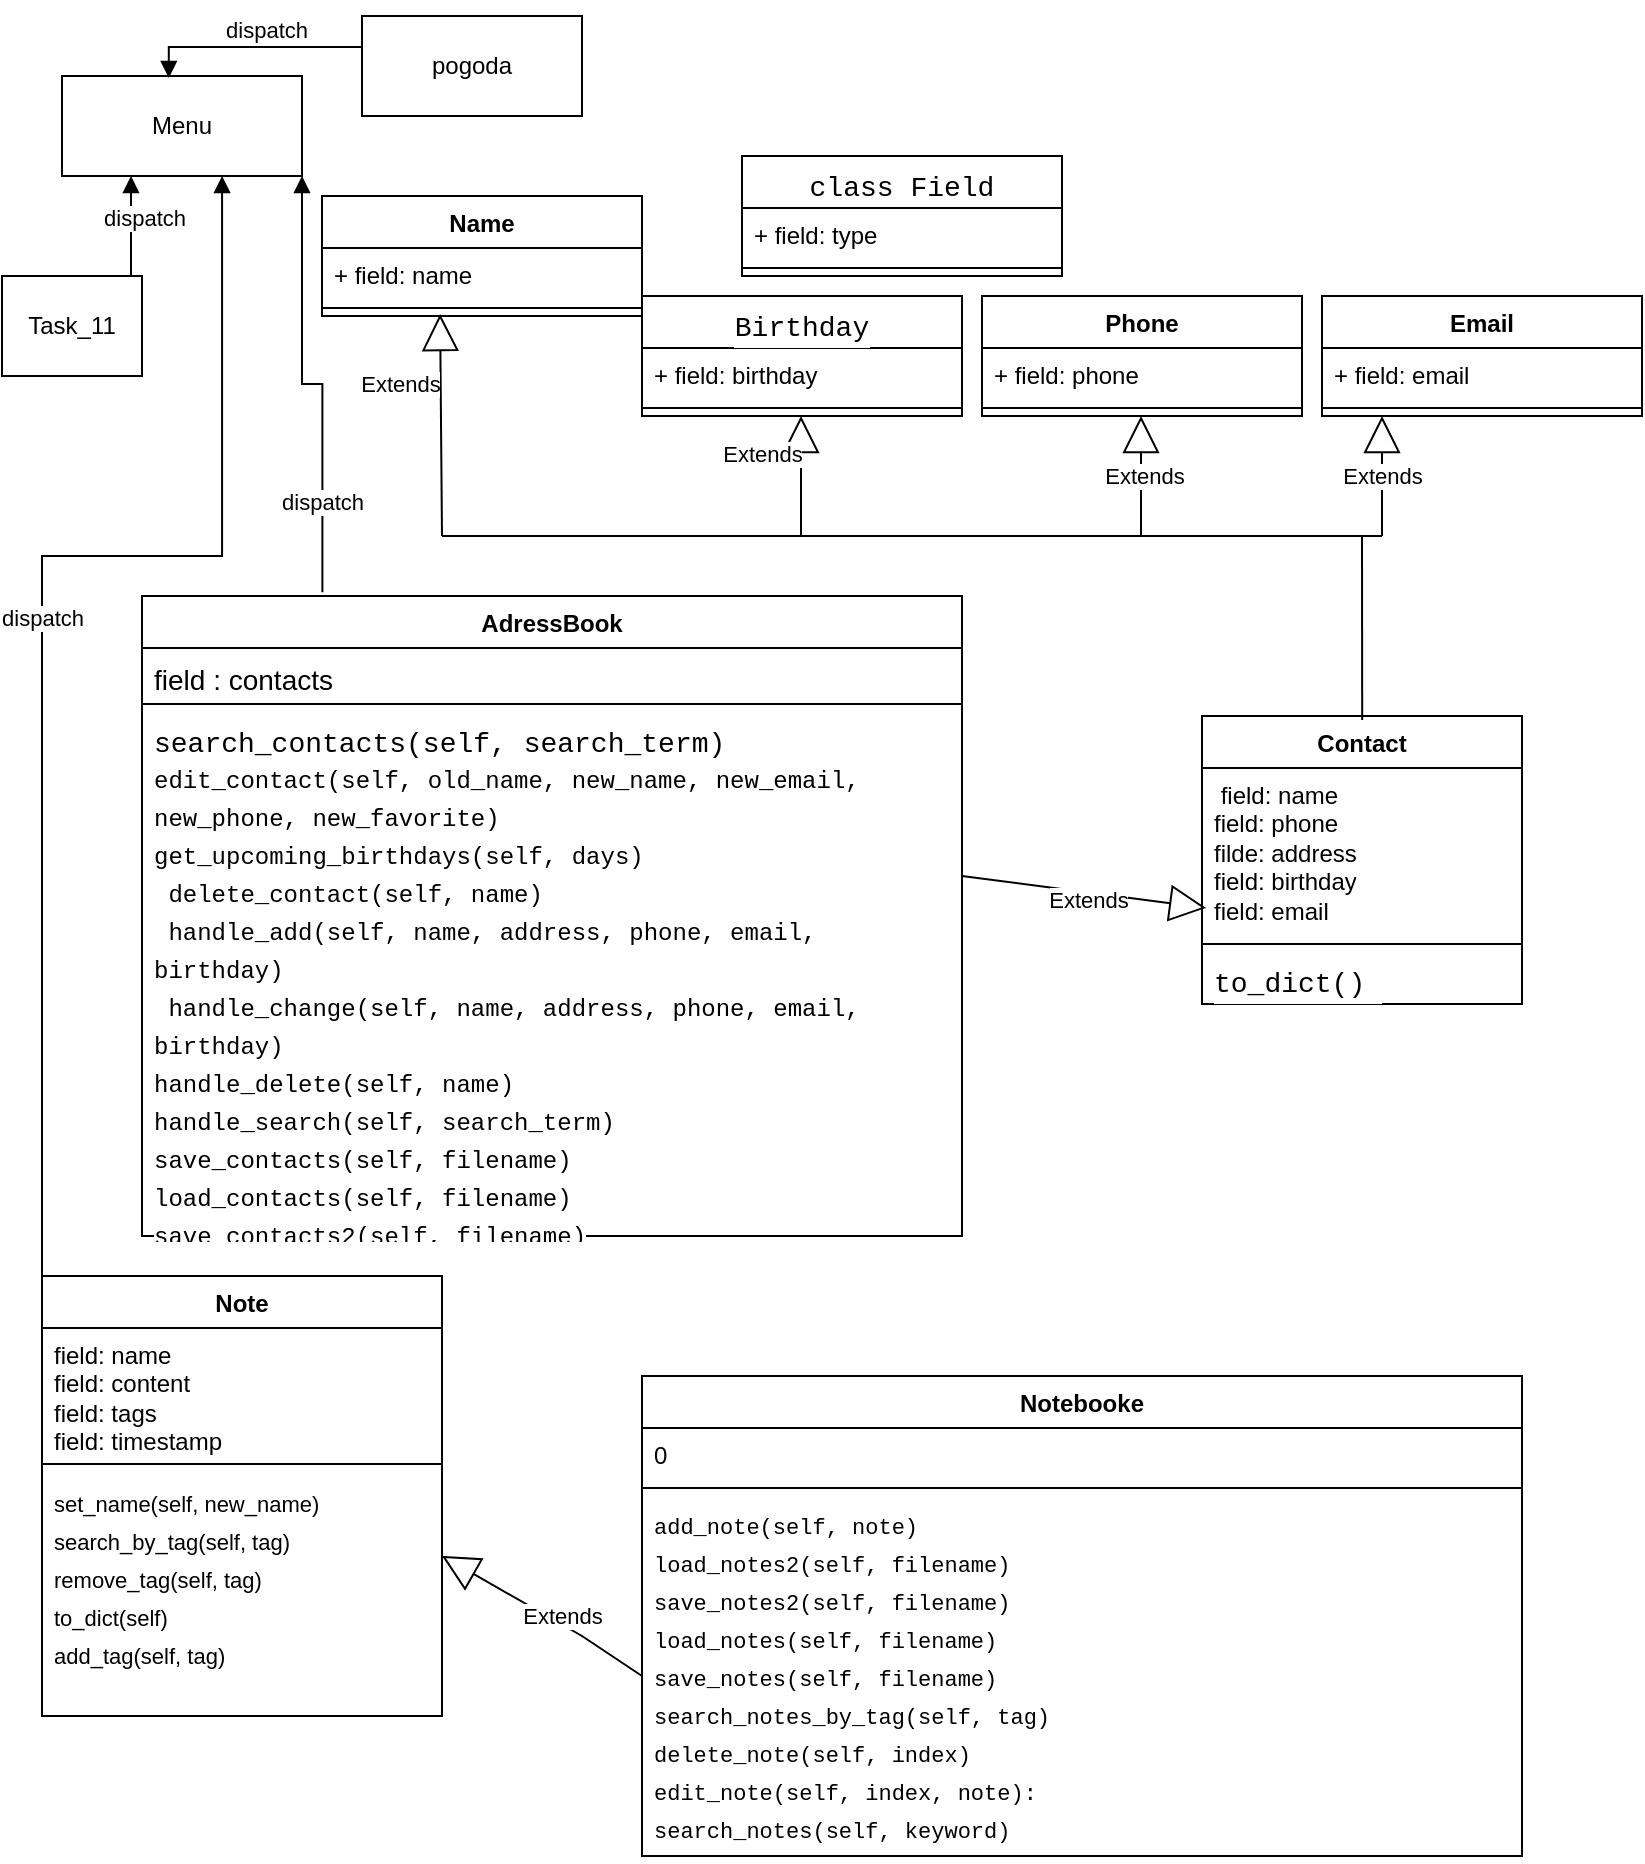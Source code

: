 <mxfile version="21.6.5" type="device">
  <diagram id="C5RBs43oDa-KdzZeNtuy" name="Page-1">
    <mxGraphModel dx="1434" dy="764" grid="1" gridSize="10" guides="1" tooltips="1" connect="1" arrows="1" fold="1" page="1" pageScale="1" pageWidth="827" pageHeight="1169" math="0" shadow="0">
      <root>
        <mxCell id="WIyWlLk6GJQsqaUBKTNV-0" />
        <mxCell id="WIyWlLk6GJQsqaUBKTNV-1" parent="WIyWlLk6GJQsqaUBKTNV-0" />
        <mxCell id="DFwUwxRd9LHp8LGhNbKz-0" value="&lt;div style=&quot;font-family: Consolas, &amp;quot;Courier New&amp;quot;, monospace; font-weight: normal; font-size: 14px; line-height: 19px;&quot;&gt;&lt;span style=&quot;background-color: rgb(255, 255, 255);&quot;&gt;class Field&lt;/span&gt;&lt;/div&gt;" style="swimlane;fontStyle=1;align=center;verticalAlign=top;childLayout=stackLayout;horizontal=1;startSize=26;horizontalStack=0;resizeParent=1;resizeParentMax=0;resizeLast=0;collapsible=1;marginBottom=0;whiteSpace=wrap;html=1;" vertex="1" parent="WIyWlLk6GJQsqaUBKTNV-1">
          <mxGeometry x="370" y="80" width="160" height="60" as="geometry" />
        </mxCell>
        <mxCell id="DFwUwxRd9LHp8LGhNbKz-1" value="+ field: type" style="text;strokeColor=none;fillColor=none;align=left;verticalAlign=top;spacingLeft=4;spacingRight=4;overflow=hidden;rotatable=0;points=[[0,0.5],[1,0.5]];portConstraint=eastwest;whiteSpace=wrap;html=1;" vertex="1" parent="DFwUwxRd9LHp8LGhNbKz-0">
          <mxGeometry y="26" width="160" height="26" as="geometry" />
        </mxCell>
        <mxCell id="DFwUwxRd9LHp8LGhNbKz-2" value="" style="line;strokeWidth=1;fillColor=none;align=left;verticalAlign=middle;spacingTop=-1;spacingLeft=3;spacingRight=3;rotatable=0;labelPosition=right;points=[];portConstraint=eastwest;strokeColor=inherit;" vertex="1" parent="DFwUwxRd9LHp8LGhNbKz-0">
          <mxGeometry y="52" width="160" height="8" as="geometry" />
        </mxCell>
        <mxCell id="DFwUwxRd9LHp8LGhNbKz-4" value="&lt;div style=&quot;font-family: Consolas, &amp;quot;Courier New&amp;quot;, monospace; font-weight: normal; font-size: 14px; line-height: 19px;&quot;&gt;Birthday&lt;/div&gt;" style="swimlane;fontStyle=1;align=center;verticalAlign=top;childLayout=stackLayout;horizontal=1;startSize=26;horizontalStack=0;resizeParent=1;resizeParentMax=0;resizeLast=0;collapsible=1;marginBottom=0;whiteSpace=wrap;html=1;labelBackgroundColor=#FFFFFF;fontColor=#000000;" vertex="1" parent="WIyWlLk6GJQsqaUBKTNV-1">
          <mxGeometry x="320" y="150" width="160" height="60" as="geometry" />
        </mxCell>
        <mxCell id="DFwUwxRd9LHp8LGhNbKz-5" value="+ field: birthday" style="text;strokeColor=none;fillColor=none;align=left;verticalAlign=top;spacingLeft=4;spacingRight=4;overflow=hidden;rotatable=0;points=[[0,0.5],[1,0.5]];portConstraint=eastwest;whiteSpace=wrap;html=1;" vertex="1" parent="DFwUwxRd9LHp8LGhNbKz-4">
          <mxGeometry y="26" width="160" height="26" as="geometry" />
        </mxCell>
        <mxCell id="DFwUwxRd9LHp8LGhNbKz-6" value="" style="line;strokeWidth=1;fillColor=none;align=left;verticalAlign=middle;spacingTop=-1;spacingLeft=3;spacingRight=3;rotatable=0;labelPosition=right;points=[];portConstraint=eastwest;strokeColor=inherit;" vertex="1" parent="DFwUwxRd9LHp8LGhNbKz-4">
          <mxGeometry y="52" width="160" height="8" as="geometry" />
        </mxCell>
        <mxCell id="DFwUwxRd9LHp8LGhNbKz-8" value="Email" style="swimlane;fontStyle=1;align=center;verticalAlign=top;childLayout=stackLayout;horizontal=1;startSize=26;horizontalStack=0;resizeParent=1;resizeParentMax=0;resizeLast=0;collapsible=1;marginBottom=0;whiteSpace=wrap;html=1;" vertex="1" parent="WIyWlLk6GJQsqaUBKTNV-1">
          <mxGeometry x="660" y="150" width="160" height="60" as="geometry" />
        </mxCell>
        <mxCell id="DFwUwxRd9LHp8LGhNbKz-9" value="+ field: email" style="text;strokeColor=none;fillColor=none;align=left;verticalAlign=top;spacingLeft=4;spacingRight=4;overflow=hidden;rotatable=0;points=[[0,0.5],[1,0.5]];portConstraint=eastwest;whiteSpace=wrap;html=1;" vertex="1" parent="DFwUwxRd9LHp8LGhNbKz-8">
          <mxGeometry y="26" width="160" height="26" as="geometry" />
        </mxCell>
        <mxCell id="DFwUwxRd9LHp8LGhNbKz-10" value="" style="line;strokeWidth=1;fillColor=none;align=left;verticalAlign=middle;spacingTop=-1;spacingLeft=3;spacingRight=3;rotatable=0;labelPosition=right;points=[];portConstraint=eastwest;strokeColor=inherit;" vertex="1" parent="DFwUwxRd9LHp8LGhNbKz-8">
          <mxGeometry y="52" width="160" height="8" as="geometry" />
        </mxCell>
        <mxCell id="DFwUwxRd9LHp8LGhNbKz-12" value="Phone" style="swimlane;fontStyle=1;align=center;verticalAlign=top;childLayout=stackLayout;horizontal=1;startSize=26;horizontalStack=0;resizeParent=1;resizeParentMax=0;resizeLast=0;collapsible=1;marginBottom=0;whiteSpace=wrap;html=1;" vertex="1" parent="WIyWlLk6GJQsqaUBKTNV-1">
          <mxGeometry x="490" y="150" width="160" height="60" as="geometry" />
        </mxCell>
        <mxCell id="DFwUwxRd9LHp8LGhNbKz-13" value="+ field: phone" style="text;strokeColor=none;fillColor=none;align=left;verticalAlign=top;spacingLeft=4;spacingRight=4;overflow=hidden;rotatable=0;points=[[0,0.5],[1,0.5]];portConstraint=eastwest;whiteSpace=wrap;html=1;" vertex="1" parent="DFwUwxRd9LHp8LGhNbKz-12">
          <mxGeometry y="26" width="160" height="26" as="geometry" />
        </mxCell>
        <mxCell id="DFwUwxRd9LHp8LGhNbKz-14" value="" style="line;strokeWidth=1;fillColor=none;align=left;verticalAlign=middle;spacingTop=-1;spacingLeft=3;spacingRight=3;rotatable=0;labelPosition=right;points=[];portConstraint=eastwest;strokeColor=inherit;" vertex="1" parent="DFwUwxRd9LHp8LGhNbKz-12">
          <mxGeometry y="52" width="160" height="8" as="geometry" />
        </mxCell>
        <mxCell id="DFwUwxRd9LHp8LGhNbKz-16" value="Name" style="swimlane;fontStyle=1;align=center;verticalAlign=top;childLayout=stackLayout;horizontal=1;startSize=26;horizontalStack=0;resizeParent=1;resizeParentMax=0;resizeLast=0;collapsible=1;marginBottom=0;whiteSpace=wrap;html=1;" vertex="1" parent="WIyWlLk6GJQsqaUBKTNV-1">
          <mxGeometry x="160" y="100" width="160" height="60" as="geometry" />
        </mxCell>
        <mxCell id="DFwUwxRd9LHp8LGhNbKz-17" value="+ field: name" style="text;strokeColor=none;fillColor=none;align=left;verticalAlign=top;spacingLeft=4;spacingRight=4;overflow=hidden;rotatable=0;points=[[0,0.5],[1,0.5]];portConstraint=eastwest;whiteSpace=wrap;html=1;" vertex="1" parent="DFwUwxRd9LHp8LGhNbKz-16">
          <mxGeometry y="26" width="160" height="26" as="geometry" />
        </mxCell>
        <mxCell id="DFwUwxRd9LHp8LGhNbKz-18" value="" style="line;strokeWidth=1;fillColor=none;align=left;verticalAlign=middle;spacingTop=-1;spacingLeft=3;spacingRight=3;rotatable=0;labelPosition=right;points=[];portConstraint=eastwest;strokeColor=inherit;" vertex="1" parent="DFwUwxRd9LHp8LGhNbKz-16">
          <mxGeometry y="52" width="160" height="8" as="geometry" />
        </mxCell>
        <mxCell id="DFwUwxRd9LHp8LGhNbKz-20" value="Contact" style="swimlane;fontStyle=1;align=center;verticalAlign=top;childLayout=stackLayout;horizontal=1;startSize=26;horizontalStack=0;resizeParent=1;resizeParentMax=0;resizeLast=0;collapsible=1;marginBottom=0;whiteSpace=wrap;html=1;" vertex="1" parent="WIyWlLk6GJQsqaUBKTNV-1">
          <mxGeometry x="600" y="360" width="160" height="144" as="geometry" />
        </mxCell>
        <mxCell id="DFwUwxRd9LHp8LGhNbKz-21" value="&amp;nbsp;field: name&lt;br&gt;field: phone&lt;br&gt;filde: address&lt;br&gt;field: birthday&lt;br&gt;field: email" style="text;strokeColor=none;fillColor=none;align=left;verticalAlign=top;spacingLeft=4;spacingRight=4;overflow=hidden;rotatable=0;points=[[0,0.5],[1,0.5]];portConstraint=eastwest;whiteSpace=wrap;html=1;" vertex="1" parent="DFwUwxRd9LHp8LGhNbKz-20">
          <mxGeometry y="26" width="160" height="84" as="geometry" />
        </mxCell>
        <mxCell id="DFwUwxRd9LHp8LGhNbKz-22" value="" style="line;strokeWidth=1;fillColor=none;align=left;verticalAlign=middle;spacingTop=-1;spacingLeft=3;spacingRight=3;rotatable=0;labelPosition=right;points=[];portConstraint=eastwest;strokeColor=inherit;" vertex="1" parent="DFwUwxRd9LHp8LGhNbKz-20">
          <mxGeometry y="110" width="160" height="8" as="geometry" />
        </mxCell>
        <mxCell id="DFwUwxRd9LHp8LGhNbKz-23" value="&lt;div style=&quot;font-family: Consolas, &amp;quot;Courier New&amp;quot;, monospace; font-size: 14px; line-height: 19px;&quot;&gt;to_dict()&amp;nbsp;&lt;/div&gt;" style="text;strokeColor=none;fillColor=none;align=left;verticalAlign=top;spacingLeft=4;spacingRight=4;overflow=hidden;rotatable=0;points=[[0,0.5],[1,0.5]];portConstraint=eastwest;whiteSpace=wrap;html=1;labelBackgroundColor=#FFFFFF;fontColor=#000000;" vertex="1" parent="DFwUwxRd9LHp8LGhNbKz-20">
          <mxGeometry y="118" width="160" height="26" as="geometry" />
        </mxCell>
        <mxCell id="DFwUwxRd9LHp8LGhNbKz-29" value="" style="endArrow=none;html=1;rounded=0;" edge="1" parent="WIyWlLk6GJQsqaUBKTNV-1">
          <mxGeometry relative="1" as="geometry">
            <mxPoint x="370" y="270" as="sourcePoint" />
            <mxPoint x="530" y="270" as="targetPoint" />
          </mxGeometry>
        </mxCell>
        <mxCell id="DFwUwxRd9LHp8LGhNbKz-31" value="" style="endArrow=none;html=1;rounded=0;" edge="1" parent="WIyWlLk6GJQsqaUBKTNV-1">
          <mxGeometry relative="1" as="geometry">
            <mxPoint x="220" y="270" as="sourcePoint" />
            <mxPoint x="380" y="270" as="targetPoint" />
          </mxGeometry>
        </mxCell>
        <mxCell id="DFwUwxRd9LHp8LGhNbKz-33" value="" style="endArrow=none;html=1;rounded=0;" edge="1" parent="WIyWlLk6GJQsqaUBKTNV-1">
          <mxGeometry relative="1" as="geometry">
            <mxPoint x="530" y="270" as="sourcePoint" />
            <mxPoint x="690" y="270" as="targetPoint" />
            <Array as="points">
              <mxPoint x="610" y="270" />
            </Array>
          </mxGeometry>
        </mxCell>
        <mxCell id="DFwUwxRd9LHp8LGhNbKz-35" value="" style="endArrow=none;html=1;rounded=0;entryX=-0.06;entryY=0.845;entryDx=0;entryDy=0;entryPerimeter=0;" edge="1" parent="WIyWlLk6GJQsqaUBKTNV-1">
          <mxGeometry relative="1" as="geometry">
            <mxPoint x="680" y="270" as="sourcePoint" />
            <mxPoint x="680.1" y="362" as="targetPoint" />
          </mxGeometry>
        </mxCell>
        <mxCell id="DFwUwxRd9LHp8LGhNbKz-38" value="Extends" style="endArrow=block;endSize=16;endFill=0;html=1;rounded=0;entryX=0.369;entryY=0.875;entryDx=0;entryDy=0;entryPerimeter=0;" edge="1" parent="WIyWlLk6GJQsqaUBKTNV-1" target="DFwUwxRd9LHp8LGhNbKz-18">
          <mxGeometry x="0.375" y="20" width="160" relative="1" as="geometry">
            <mxPoint x="220" y="270" as="sourcePoint" />
            <mxPoint x="220" y="210" as="targetPoint" />
            <Array as="points">
              <mxPoint x="220" y="270" />
            </Array>
            <mxPoint as="offset" />
          </mxGeometry>
        </mxCell>
        <mxCell id="DFwUwxRd9LHp8LGhNbKz-39" value="Extends" style="endArrow=block;endSize=16;endFill=0;html=1;rounded=0;" edge="1" parent="WIyWlLk6GJQsqaUBKTNV-1">
          <mxGeometry x="0.375" y="20" width="160" relative="1" as="geometry">
            <mxPoint x="399.5" y="270" as="sourcePoint" />
            <mxPoint x="399.5" y="210" as="targetPoint" />
            <Array as="points">
              <mxPoint x="399.5" y="270" />
            </Array>
            <mxPoint as="offset" />
          </mxGeometry>
        </mxCell>
        <mxCell id="DFwUwxRd9LHp8LGhNbKz-40" value="Extends" style="endArrow=block;endSize=16;endFill=0;html=1;rounded=0;" edge="1" parent="WIyWlLk6GJQsqaUBKTNV-1">
          <mxGeometry width="160" relative="1" as="geometry">
            <mxPoint x="569.5" y="270" as="sourcePoint" />
            <mxPoint x="569.5" y="210" as="targetPoint" />
            <Array as="points">
              <mxPoint x="569.5" y="270" />
            </Array>
            <mxPoint x="1" as="offset" />
          </mxGeometry>
        </mxCell>
        <mxCell id="DFwUwxRd9LHp8LGhNbKz-41" value="Extends" style="endArrow=block;endSize=16;endFill=0;html=1;rounded=0;" edge="1" parent="WIyWlLk6GJQsqaUBKTNV-1">
          <mxGeometry width="160" relative="1" as="geometry">
            <mxPoint x="690" y="270" as="sourcePoint" />
            <mxPoint x="690" y="210" as="targetPoint" />
            <Array as="points">
              <mxPoint x="690" y="270" />
            </Array>
            <mxPoint as="offset" />
          </mxGeometry>
        </mxCell>
        <mxCell id="DFwUwxRd9LHp8LGhNbKz-42" value="AdressBook" style="swimlane;fontStyle=1;align=center;verticalAlign=top;childLayout=stackLayout;horizontal=1;startSize=26;horizontalStack=0;resizeParent=1;resizeParentMax=0;resizeLast=0;collapsible=1;marginBottom=0;whiteSpace=wrap;html=1;" vertex="1" parent="WIyWlLk6GJQsqaUBKTNV-1">
          <mxGeometry x="70" y="300" width="410" height="320" as="geometry" />
        </mxCell>
        <mxCell id="DFwUwxRd9LHp8LGhNbKz-43" value="&lt;div style=&quot;font-size: 14px; line-height: 19px;&quot;&gt;&lt;span style=&quot;background-color: rgb(255, 255, 255);&quot;&gt;field : contacts&lt;/span&gt;&lt;/div&gt;" style="text;strokeColor=none;fillColor=none;align=left;verticalAlign=top;spacingLeft=4;spacingRight=4;overflow=hidden;rotatable=0;points=[[0,0.5],[1,0.5]];portConstraint=eastwest;whiteSpace=wrap;html=1;" vertex="1" parent="DFwUwxRd9LHp8LGhNbKz-42">
          <mxGeometry y="26" width="410" height="24" as="geometry" />
        </mxCell>
        <mxCell id="DFwUwxRd9LHp8LGhNbKz-44" value="" style="line;strokeWidth=1;fillColor=none;align=left;verticalAlign=middle;spacingTop=-1;spacingLeft=3;spacingRight=3;rotatable=0;labelPosition=right;points=[];portConstraint=eastwest;strokeColor=inherit;" vertex="1" parent="DFwUwxRd9LHp8LGhNbKz-42">
          <mxGeometry y="50" width="410" height="8" as="geometry" />
        </mxCell>
        <mxCell id="DFwUwxRd9LHp8LGhNbKz-45" value="&lt;div style=&quot;font-family: Consolas, &amp;quot;Courier New&amp;quot;, monospace; font-size: 14px; line-height: 19px;&quot;&gt;&lt;span style=&quot;background-color: rgb(255, 255, 255);&quot;&gt;search_contacts(self, search_term)&lt;/span&gt;&lt;/div&gt;&lt;div style=&quot;font-family: Consolas, &amp;quot;Courier New&amp;quot;, monospace; line-height: 19px;&quot;&gt;&lt;div style=&quot;line-height: 19px;&quot;&gt;&lt;span style=&quot;background-color: rgb(255, 255, 255);&quot;&gt;edit_contact(self, old_name, new_name, new_email, new_phone, new_favorite)&lt;br&gt;&lt;/span&gt;&lt;/div&gt;&lt;div style=&quot;line-height: 19px;&quot;&gt;&lt;div style=&quot;line-height: 19px;&quot;&gt;&lt;span style=&quot;background-color: rgb(255, 255, 255);&quot;&gt;get_upcoming_birthdays(self, days)&lt;/span&gt;&lt;/div&gt;&lt;div style=&quot;line-height: 19px;&quot;&gt;&lt;div style=&quot;line-height: 19px;&quot;&gt;&lt;span style=&quot;background-color: rgb(255, 255, 255);&quot;&gt;&amp;nbsp;delete_contact(self, name)&lt;/span&gt;&lt;/div&gt;&lt;div style=&quot;line-height: 19px;&quot;&gt;&lt;div style=&quot;line-height: 19px;&quot;&gt;&lt;span style=&quot;background-color: rgb(255, 255, 255);&quot;&gt;&amp;nbsp;handle_add(self, name, address, phone, email, birthday)&lt;/span&gt;&lt;/div&gt;&lt;div style=&quot;line-height: 19px;&quot;&gt;&lt;div style=&quot;line-height: 19px;&quot;&gt;&lt;span style=&quot;background-color: rgb(255, 255, 255);&quot;&gt;&amp;nbsp;handle_change(self, name, address, phone, email, birthday)&lt;/span&gt;&lt;/div&gt;&lt;div style=&quot;line-height: 19px;&quot;&gt;&lt;div style=&quot;line-height: 19px;&quot;&gt;&lt;span style=&quot;background-color: rgb(255, 255, 255);&quot;&gt;handle_delete(self, name)&lt;/span&gt;&lt;/div&gt;&lt;div style=&quot;line-height: 19px;&quot;&gt;&lt;div style=&quot;line-height: 19px;&quot;&gt;&lt;span style=&quot;background-color: rgb(255, 255, 255);&quot;&gt;handle_search(self, search_term)&lt;/span&gt;&lt;/div&gt;&lt;div style=&quot;line-height: 19px;&quot;&gt;&lt;div style=&quot;line-height: 19px;&quot;&gt;&lt;span style=&quot;background-color: rgb(255, 255, 255);&quot;&gt;save_contacts(self, filename)&lt;/span&gt;&lt;/div&gt;&lt;div style=&quot;line-height: 19px;&quot;&gt;&lt;div style=&quot;line-height: 19px;&quot;&gt;&lt;span style=&quot;background-color: rgb(255, 255, 255);&quot;&gt;load_contacts(self, filename)&lt;/span&gt;&lt;/div&gt;&lt;div style=&quot;line-height: 19px;&quot;&gt;&lt;div style=&quot;line-height: 19px;&quot;&gt;&lt;span style=&quot;background-color: rgb(255, 255, 255);&quot;&gt;save_contacts2(self, filename)&lt;/span&gt;&lt;/div&gt;&lt;div style=&quot;line-height: 19px;&quot;&gt;&lt;div style=&quot;line-height: 19px;&quot;&gt;&lt;span style=&quot;background-color: rgb(255, 255, 255);&quot;&gt;&amp;nbsp;load_contacts2(self, filename)&lt;/span&gt;&lt;/div&gt;&lt;/div&gt;&lt;/div&gt;&lt;/div&gt;&lt;/div&gt;&lt;/div&gt;&lt;/div&gt;&lt;/div&gt;&lt;/div&gt;&lt;/div&gt;&lt;/div&gt;&lt;/div&gt;" style="text;strokeColor=none;fillColor=none;align=left;verticalAlign=top;spacingLeft=4;spacingRight=4;overflow=hidden;rotatable=0;points=[[0,0.5],[1,0.5]];portConstraint=eastwest;whiteSpace=wrap;html=1;" vertex="1" parent="DFwUwxRd9LHp8LGhNbKz-42">
          <mxGeometry y="58" width="410" height="262" as="geometry" />
        </mxCell>
        <mxCell id="DFwUwxRd9LHp8LGhNbKz-46" value="Extends" style="endArrow=block;endSize=16;endFill=0;html=1;rounded=0;entryX=0.013;entryY=0.833;entryDx=0;entryDy=0;entryPerimeter=0;" edge="1" parent="WIyWlLk6GJQsqaUBKTNV-1" target="DFwUwxRd9LHp8LGhNbKz-21">
          <mxGeometry x="0.04" y="-4" width="160" relative="1" as="geometry">
            <mxPoint x="480" y="440" as="sourcePoint" />
            <mxPoint x="480" y="384" as="targetPoint" />
            <mxPoint as="offset" />
          </mxGeometry>
        </mxCell>
        <mxCell id="DFwUwxRd9LHp8LGhNbKz-47" value="Note" style="swimlane;fontStyle=1;align=center;verticalAlign=top;childLayout=stackLayout;horizontal=1;startSize=26;horizontalStack=0;resizeParent=1;resizeParentMax=0;resizeLast=0;collapsible=1;marginBottom=0;whiteSpace=wrap;html=1;" vertex="1" parent="WIyWlLk6GJQsqaUBKTNV-1">
          <mxGeometry x="20" y="640" width="200" height="220" as="geometry" />
        </mxCell>
        <mxCell id="DFwUwxRd9LHp8LGhNbKz-48" value="field: name&lt;br&gt;field: content&lt;br&gt;field: tags&lt;br&gt;field: timestamp" style="text;strokeColor=none;fillColor=none;align=left;verticalAlign=top;spacingLeft=4;spacingRight=4;overflow=hidden;rotatable=0;points=[[0,0.5],[1,0.5]];portConstraint=eastwest;whiteSpace=wrap;html=1;" vertex="1" parent="DFwUwxRd9LHp8LGhNbKz-47">
          <mxGeometry y="26" width="200" height="64" as="geometry" />
        </mxCell>
        <mxCell id="DFwUwxRd9LHp8LGhNbKz-49" value="" style="line;strokeWidth=1;fillColor=none;align=left;verticalAlign=middle;spacingTop=-1;spacingLeft=3;spacingRight=3;rotatable=0;labelPosition=right;points=[];portConstraint=eastwest;strokeColor=inherit;" vertex="1" parent="DFwUwxRd9LHp8LGhNbKz-47">
          <mxGeometry y="90" width="200" height="8" as="geometry" />
        </mxCell>
        <mxCell id="DFwUwxRd9LHp8LGhNbKz-50" value="&lt;div style=&quot;font-size: 11px; line-height: 19px;&quot;&gt;set_name(self, new_name)&lt;/div&gt;&lt;div style=&quot;font-size: 11px; line-height: 19px;&quot;&gt;&lt;div style=&quot;line-height: 19px; font-size: 11px;&quot;&gt;&lt;div style=&quot;line-height: 19px; font-size: 11px;&quot;&gt;search_by_tag(self, tag)&lt;/div&gt;&lt;/div&gt;&lt;div style=&quot;line-height: 19px; font-size: 11px;&quot;&gt;&lt;div style=&quot;line-height: 19px; font-size: 11px;&quot;&gt;remove_tag(self, tag)&lt;/div&gt;&lt;/div&gt;&lt;div style=&quot;line-height: 19px; font-size: 11px;&quot;&gt;&lt;div style=&quot;line-height: 19px; font-size: 11px;&quot;&gt;to_dict(self)&lt;/div&gt;&lt;/div&gt;&lt;div style=&quot;line-height: 19px; font-size: 11px;&quot;&gt;add_tag(self, tag)&lt;br style=&quot;font-size: 11px;&quot;&gt;&lt;/div&gt;&lt;div style=&quot;line-height: 19px; font-size: 11px;&quot;&gt;&lt;div style=&quot;line-height: 19px; font-size: 11px;&quot;&gt;&lt;br style=&quot;font-size: 11px;&quot;&gt;&lt;/div&gt;&lt;/div&gt;&lt;/div&gt;" style="text;strokeColor=none;fillColor=none;align=left;verticalAlign=top;spacingLeft=4;spacingRight=4;overflow=hidden;rotatable=0;points=[[0,0.5],[1,0.5]];portConstraint=eastwest;whiteSpace=wrap;html=1;fontSize=11;fontFamily=Helvetica;labelBackgroundColor=#FFFFFF;fontColor=#000000;" vertex="1" parent="DFwUwxRd9LHp8LGhNbKz-47">
          <mxGeometry y="98" width="200" height="122" as="geometry" />
        </mxCell>
        <mxCell id="DFwUwxRd9LHp8LGhNbKz-51" value="Notebooke" style="swimlane;fontStyle=1;align=center;verticalAlign=top;childLayout=stackLayout;horizontal=1;startSize=26;horizontalStack=0;resizeParent=1;resizeParentMax=0;resizeLast=0;collapsible=1;marginBottom=0;whiteSpace=wrap;html=1;" vertex="1" parent="WIyWlLk6GJQsqaUBKTNV-1">
          <mxGeometry x="320" y="690" width="440" height="240" as="geometry" />
        </mxCell>
        <mxCell id="DFwUwxRd9LHp8LGhNbKz-52" value="0" style="text;strokeColor=none;fillColor=none;align=left;verticalAlign=top;spacingLeft=4;spacingRight=4;overflow=hidden;rotatable=0;points=[[0,0.5],[1,0.5]];portConstraint=eastwest;whiteSpace=wrap;html=1;" vertex="1" parent="DFwUwxRd9LHp8LGhNbKz-51">
          <mxGeometry y="26" width="440" height="26" as="geometry" />
        </mxCell>
        <mxCell id="DFwUwxRd9LHp8LGhNbKz-53" value="" style="line;strokeWidth=1;fillColor=none;align=left;verticalAlign=middle;spacingTop=-1;spacingLeft=3;spacingRight=3;rotatable=0;labelPosition=right;points=[];portConstraint=eastwest;strokeColor=inherit;" vertex="1" parent="DFwUwxRd9LHp8LGhNbKz-51">
          <mxGeometry y="52" width="440" height="8" as="geometry" />
        </mxCell>
        <mxCell id="DFwUwxRd9LHp8LGhNbKz-54" value="&lt;div style=&quot;font-family: Consolas, &amp;quot;Courier New&amp;quot;, monospace; font-size: 11px; line-height: 19px;&quot;&gt;add_note(self, note)&lt;/div&gt;&lt;div style=&quot;font-family: Consolas, &amp;quot;Courier New&amp;quot;, monospace; font-size: 11px; line-height: 19px;&quot;&gt;&lt;div style=&quot;line-height: 19px; font-size: 11px;&quot;&gt;&lt;div style=&quot;line-height: 19px; font-size: 11px;&quot;&gt;&lt;div style=&quot;line-height: 19px; font-size: 11px;&quot;&gt;&lt;div style=&quot;line-height: 19px; font-size: 11px;&quot;&gt;&lt;div style=&quot;line-height: 19px; font-size: 11px;&quot;&gt;&lt;div style=&quot;line-height: 19px; font-size: 11px;&quot;&gt;&lt;div style=&quot;line-height: 19px; font-size: 11px;&quot;&gt;&lt;div style=&quot;line-height: 19px; font-size: 11px;&quot;&gt;load_notes2(self, filename)&lt;/div&gt;&lt;/div&gt;&lt;div style=&quot;line-height: 19px; font-size: 11px;&quot;&gt;save_notes2(self, filename)&lt;/div&gt;&lt;/div&gt;&lt;div style=&quot;line-height: 19px; font-size: 11px;&quot;&gt;load_notes(self, filename)&lt;/div&gt;&lt;/div&gt;&lt;div style=&quot;line-height: 19px; font-size: 11px;&quot;&gt;save_notes(self, filename)&lt;/div&gt;&lt;/div&gt;&lt;div style=&quot;line-height: 19px; font-size: 11px;&quot;&gt;search_notes_by_tag(self, tag)&lt;/div&gt;&lt;/div&gt;&lt;div style=&quot;line-height: 19px; font-size: 11px;&quot;&gt;delete_note(self, index)&lt;/div&gt;&lt;/div&gt;&lt;div style=&quot;line-height: 19px; font-size: 11px;&quot;&gt;edit_note(self, index, note):&lt;/div&gt;&lt;/div&gt;&lt;div style=&quot;line-height: 19px; font-size: 11px;&quot;&gt;search_notes(self, keyword)&lt;/div&gt;&lt;/div&gt;" style="text;strokeColor=none;fillColor=none;align=left;verticalAlign=top;spacingLeft=4;spacingRight=4;overflow=hidden;rotatable=0;points=[[0,0.5],[1,0.5]];portConstraint=eastwest;whiteSpace=wrap;html=1;fontSize=11;labelBackgroundColor=#FFFFFF;fontColor=#000000;" vertex="1" parent="DFwUwxRd9LHp8LGhNbKz-51">
          <mxGeometry y="60" width="440" height="180" as="geometry" />
        </mxCell>
        <mxCell id="DFwUwxRd9LHp8LGhNbKz-55" value="Extends" style="endArrow=block;endSize=16;endFill=0;html=1;rounded=0;" edge="1" parent="WIyWlLk6GJQsqaUBKTNV-1">
          <mxGeometry x="-0.148" y="-4" width="160" relative="1" as="geometry">
            <mxPoint x="320" y="840" as="sourcePoint" />
            <mxPoint x="220" y="780" as="targetPoint" />
            <Array as="points">
              <mxPoint x="290" y="820" />
            </Array>
            <mxPoint as="offset" />
          </mxGeometry>
        </mxCell>
        <mxCell id="DFwUwxRd9LHp8LGhNbKz-56" value="Menu" style="html=1;whiteSpace=wrap;" vertex="1" parent="WIyWlLk6GJQsqaUBKTNV-1">
          <mxGeometry x="30" y="40" width="120" height="50" as="geometry" />
        </mxCell>
        <mxCell id="DFwUwxRd9LHp8LGhNbKz-61" value="Task_11" style="html=1;whiteSpace=wrap;" vertex="1" parent="WIyWlLk6GJQsqaUBKTNV-1">
          <mxGeometry y="140" width="70" height="50" as="geometry" />
        </mxCell>
        <mxCell id="DFwUwxRd9LHp8LGhNbKz-62" value="pogoda" style="html=1;whiteSpace=wrap;" vertex="1" parent="WIyWlLk6GJQsqaUBKTNV-1">
          <mxGeometry x="180" y="10" width="110" height="50" as="geometry" />
        </mxCell>
        <mxCell id="DFwUwxRd9LHp8LGhNbKz-63" value="dispatch" style="html=1;verticalAlign=bottom;endArrow=block;edgeStyle=elbowEdgeStyle;elbow=vertical;curved=0;rounded=0;entryX=0.445;entryY=0.02;entryDx=0;entryDy=0;entryPerimeter=0;" edge="1" parent="WIyWlLk6GJQsqaUBKTNV-1" target="DFwUwxRd9LHp8LGhNbKz-56">
          <mxGeometry width="80" relative="1" as="geometry">
            <mxPoint x="180" y="10" as="sourcePoint" />
            <mxPoint x="60" y="35" as="targetPoint" />
          </mxGeometry>
        </mxCell>
        <mxCell id="DFwUwxRd9LHp8LGhNbKz-64" value="dispatch" style="html=1;verticalAlign=bottom;endArrow=block;edgeStyle=elbowEdgeStyle;elbow=vertical;curved=0;rounded=0;" edge="1" parent="WIyWlLk6GJQsqaUBKTNV-1">
          <mxGeometry x="-0.2" y="-5" width="80" relative="1" as="geometry">
            <mxPoint x="64.5" y="140" as="sourcePoint" />
            <mxPoint x="64.5" y="90" as="targetPoint" />
            <mxPoint x="1" as="offset" />
          </mxGeometry>
        </mxCell>
        <mxCell id="DFwUwxRd9LHp8LGhNbKz-65" value="dispatch" style="html=1;verticalAlign=bottom;endArrow=block;edgeStyle=elbowEdgeStyle;elbow=vertical;curved=0;rounded=0;exitX=0.22;exitY=-0.006;exitDx=0;exitDy=0;exitPerimeter=0;entryX=1;entryY=1;entryDx=0;entryDy=0;" edge="1" parent="WIyWlLk6GJQsqaUBKTNV-1" source="DFwUwxRd9LHp8LGhNbKz-42" target="DFwUwxRd9LHp8LGhNbKz-56">
          <mxGeometry x="-0.666" width="80" relative="1" as="geometry">
            <mxPoint x="180" y="300" as="sourcePoint" />
            <mxPoint x="140" y="100" as="targetPoint" />
            <Array as="points">
              <mxPoint x="140" y="194" />
            </Array>
            <mxPoint as="offset" />
          </mxGeometry>
        </mxCell>
        <mxCell id="DFwUwxRd9LHp8LGhNbKz-70" value="dispatch" style="html=1;verticalAlign=bottom;endArrow=block;edgeStyle=elbowEdgeStyle;elbow=vertical;curved=0;rounded=0;entryX=0.667;entryY=1;entryDx=0;entryDy=0;entryPerimeter=0;" edge="1" parent="WIyWlLk6GJQsqaUBKTNV-1" target="DFwUwxRd9LHp8LGhNbKz-56">
          <mxGeometry width="80" relative="1" as="geometry">
            <mxPoint x="20" y="640" as="sourcePoint" />
            <mxPoint x="20" y="200" as="targetPoint" />
            <Array as="points">
              <mxPoint x="30" y="280" />
            </Array>
          </mxGeometry>
        </mxCell>
      </root>
    </mxGraphModel>
  </diagram>
</mxfile>
